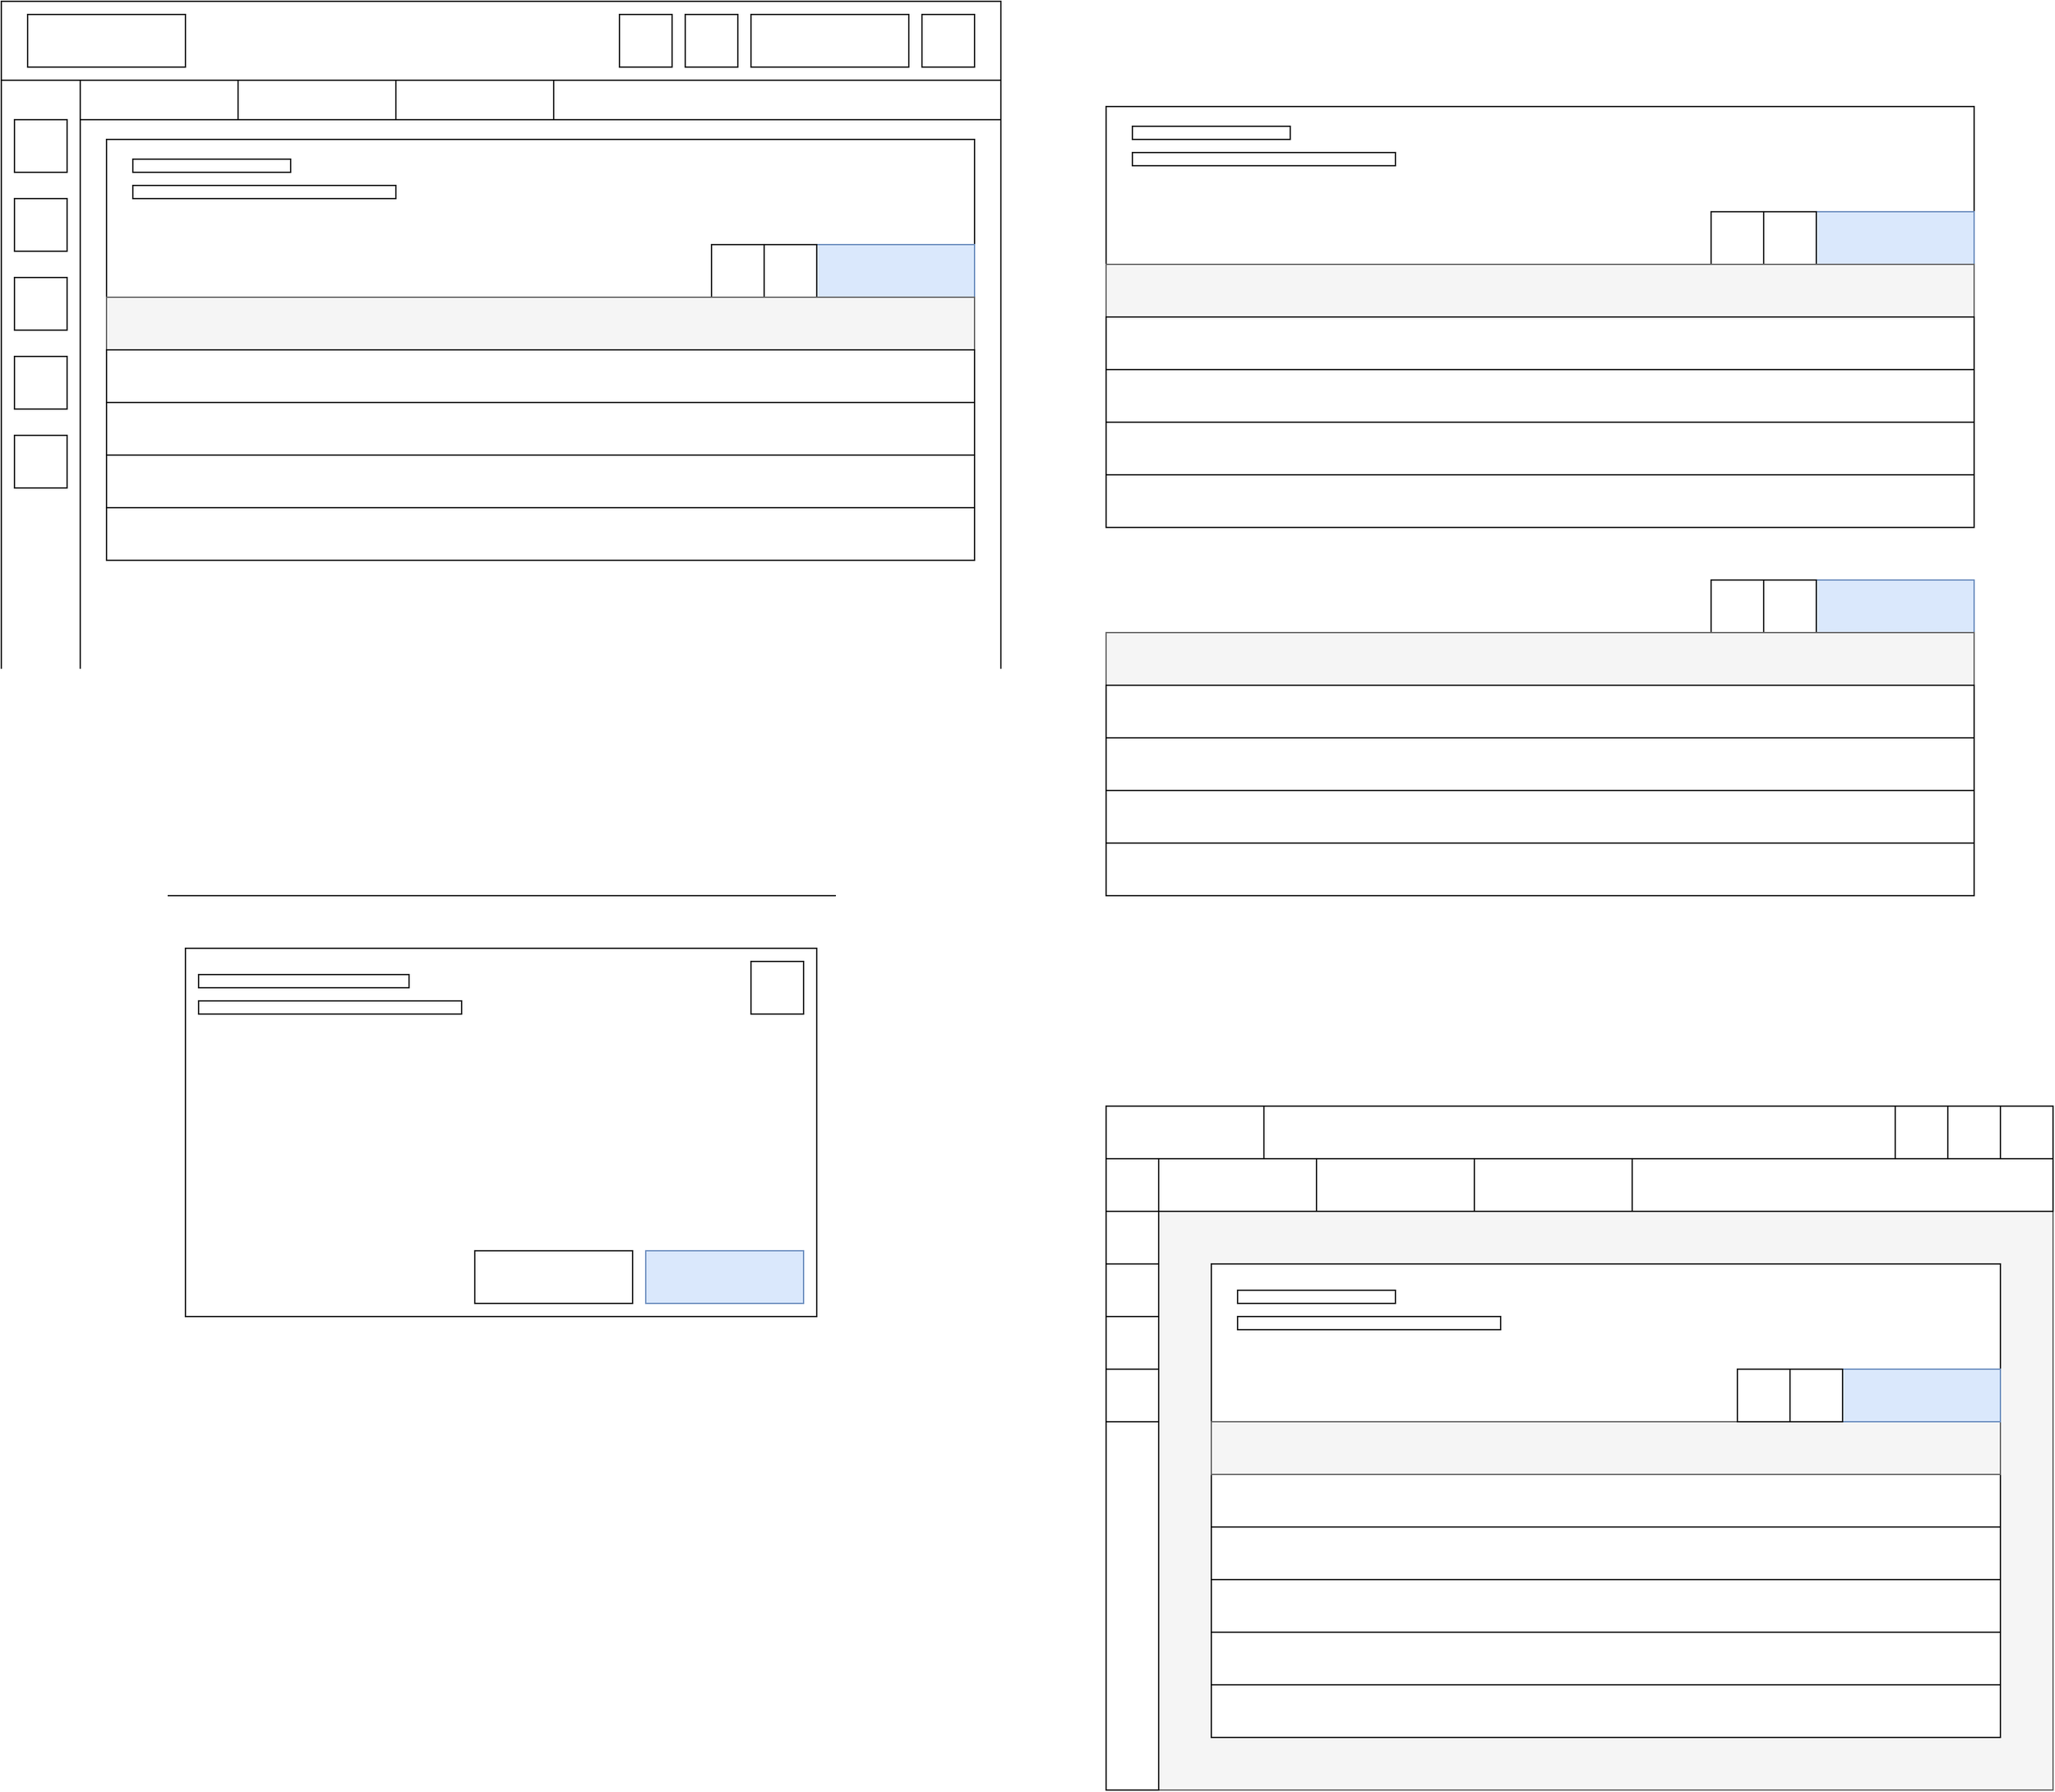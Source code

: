 <mxfile version="24.7.7" pages="2">
  <diagram name="Page-1" id="UCWsZtnA9lqYx4ywq8I0">
    <mxGraphModel dx="1713" dy="1215" grid="1" gridSize="10" guides="1" tooltips="1" connect="1" arrows="1" fold="1" page="1" pageScale="1" pageWidth="827" pageHeight="1169" math="0" shadow="0">
      <root>
        <mxCell id="0" />
        <mxCell id="1" parent="0" />
        <mxCell id="RQYfZE9tsz-IUVp7mctX-1" value="" style="rounded=0;whiteSpace=wrap;html=1;fillColor=#f5f5f5;fontColor=#333333;strokeColor=#666666;" parent="1" vertex="1">
          <mxGeometry x="880" y="880" width="720" height="520" as="geometry" />
        </mxCell>
        <mxCell id="RQYfZE9tsz-IUVp7mctX-2" value="" style="rounded=0;whiteSpace=wrap;html=1;" parent="1" vertex="1">
          <mxGeometry x="40" y="40" width="760" height="680" as="geometry" />
        </mxCell>
        <mxCell id="RQYfZE9tsz-IUVp7mctX-3" value="" style="rounded=0;whiteSpace=wrap;html=1;" parent="1" vertex="1">
          <mxGeometry x="40" y="40" width="760" height="60" as="geometry" />
        </mxCell>
        <mxCell id="RQYfZE9tsz-IUVp7mctX-4" value="" style="rounded=0;whiteSpace=wrap;html=1;" parent="1" vertex="1">
          <mxGeometry x="40" y="100" width="60" height="620" as="geometry" />
        </mxCell>
        <mxCell id="RQYfZE9tsz-IUVp7mctX-5" value="" style="rounded=0;whiteSpace=wrap;html=1;" parent="1" vertex="1">
          <mxGeometry x="100" y="100" width="700" height="30" as="geometry" />
        </mxCell>
        <mxCell id="RQYfZE9tsz-IUVp7mctX-6" value="" style="rounded=0;whiteSpace=wrap;html=1;" parent="1" vertex="1">
          <mxGeometry x="100" y="100" width="120" height="30" as="geometry" />
        </mxCell>
        <mxCell id="RQYfZE9tsz-IUVp7mctX-7" value="" style="rounded=0;whiteSpace=wrap;html=1;" parent="1" vertex="1">
          <mxGeometry x="220" y="100" width="120" height="30" as="geometry" />
        </mxCell>
        <mxCell id="RQYfZE9tsz-IUVp7mctX-8" value="" style="rounded=0;whiteSpace=wrap;html=1;" parent="1" vertex="1">
          <mxGeometry x="340" y="100" width="120" height="30" as="geometry" />
        </mxCell>
        <mxCell id="RQYfZE9tsz-IUVp7mctX-9" value="" style="rounded=0;whiteSpace=wrap;html=1;fillColor=#dae8fc;strokeColor=#6c8ebf;" parent="1" vertex="1">
          <mxGeometry x="1420" y="480" width="120" height="40" as="geometry" />
        </mxCell>
        <mxCell id="RQYfZE9tsz-IUVp7mctX-10" value="" style="rounded=0;whiteSpace=wrap;html=1;" parent="1" vertex="1">
          <mxGeometry x="1380" y="480" width="40" height="40" as="geometry" />
        </mxCell>
        <mxCell id="RQYfZE9tsz-IUVp7mctX-11" value="" style="rounded=0;whiteSpace=wrap;html=1;" parent="1" vertex="1">
          <mxGeometry x="1340" y="480" width="40" height="40" as="geometry" />
        </mxCell>
        <mxCell id="RQYfZE9tsz-IUVp7mctX-12" value="" style="rounded=0;whiteSpace=wrap;html=1;fillColor=#f5f5f5;fontColor=#333333;strokeColor=#666666;" parent="1" vertex="1">
          <mxGeometry x="880" y="520" width="660" height="40" as="geometry" />
        </mxCell>
        <mxCell id="RQYfZE9tsz-IUVp7mctX-13" value="" style="rounded=0;whiteSpace=wrap;html=1;" parent="1" vertex="1">
          <mxGeometry x="880" y="560" width="660" height="40" as="geometry" />
        </mxCell>
        <mxCell id="RQYfZE9tsz-IUVp7mctX-14" value="" style="rounded=0;whiteSpace=wrap;html=1;" parent="1" vertex="1">
          <mxGeometry x="880" y="600" width="660" height="40" as="geometry" />
        </mxCell>
        <mxCell id="RQYfZE9tsz-IUVp7mctX-15" value="" style="rounded=0;whiteSpace=wrap;html=1;" parent="1" vertex="1">
          <mxGeometry x="880" y="640" width="660" height="40" as="geometry" />
        </mxCell>
        <mxCell id="RQYfZE9tsz-IUVp7mctX-16" value="" style="rounded=0;whiteSpace=wrap;html=1;" parent="1" vertex="1">
          <mxGeometry x="880" y="680" width="660" height="40" as="geometry" />
        </mxCell>
        <mxCell id="RQYfZE9tsz-IUVp7mctX-17" value="" style="rounded=0;whiteSpace=wrap;html=1;" parent="1" vertex="1">
          <mxGeometry x="60" y="50" width="120" height="40" as="geometry" />
        </mxCell>
        <mxCell id="RQYfZE9tsz-IUVp7mctX-18" value="" style="rounded=0;whiteSpace=wrap;html=1;" parent="1" vertex="1">
          <mxGeometry x="740" y="50" width="40" height="40" as="geometry" />
        </mxCell>
        <mxCell id="RQYfZE9tsz-IUVp7mctX-19" value="" style="rounded=0;whiteSpace=wrap;html=1;" parent="1" vertex="1">
          <mxGeometry x="610" y="50" width="120" height="40" as="geometry" />
        </mxCell>
        <mxCell id="RQYfZE9tsz-IUVp7mctX-20" value="" style="rounded=0;whiteSpace=wrap;html=1;" parent="1" vertex="1">
          <mxGeometry x="560" y="50" width="40" height="40" as="geometry" />
        </mxCell>
        <mxCell id="RQYfZE9tsz-IUVp7mctX-21" value="" style="rounded=0;whiteSpace=wrap;html=1;" parent="1" vertex="1">
          <mxGeometry x="510" y="50" width="40" height="40" as="geometry" />
        </mxCell>
        <mxCell id="RQYfZE9tsz-IUVp7mctX-22" value="" style="rounded=0;whiteSpace=wrap;html=1;" parent="1" vertex="1">
          <mxGeometry x="50" y="130" width="40" height="40" as="geometry" />
        </mxCell>
        <mxCell id="RQYfZE9tsz-IUVp7mctX-23" value="" style="rounded=0;whiteSpace=wrap;html=1;" parent="1" vertex="1">
          <mxGeometry x="50" y="190" width="40" height="40" as="geometry" />
        </mxCell>
        <mxCell id="RQYfZE9tsz-IUVp7mctX-24" value="" style="rounded=0;whiteSpace=wrap;html=1;" parent="1" vertex="1">
          <mxGeometry x="50" y="250" width="40" height="40" as="geometry" />
        </mxCell>
        <mxCell id="RQYfZE9tsz-IUVp7mctX-25" value="" style="rounded=0;whiteSpace=wrap;html=1;" parent="1" vertex="1">
          <mxGeometry x="50" y="310" width="40" height="40" as="geometry" />
        </mxCell>
        <mxCell id="RQYfZE9tsz-IUVp7mctX-26" value="" style="rounded=0;whiteSpace=wrap;html=1;" parent="1" vertex="1">
          <mxGeometry x="50" y="370" width="40" height="40" as="geometry" />
        </mxCell>
        <mxCell id="RQYfZE9tsz-IUVp7mctX-27" value="" style="rounded=0;whiteSpace=wrap;html=1;" parent="1" vertex="1">
          <mxGeometry x="880" y="120" width="660" height="320" as="geometry" />
        </mxCell>
        <mxCell id="RQYfZE9tsz-IUVp7mctX-28" value="" style="rounded=0;whiteSpace=wrap;html=1;fillColor=#dae8fc;strokeColor=#6c8ebf;" parent="1" vertex="1">
          <mxGeometry x="1420" y="200" width="120" height="40" as="geometry" />
        </mxCell>
        <mxCell id="RQYfZE9tsz-IUVp7mctX-29" value="" style="rounded=0;whiteSpace=wrap;html=1;" parent="1" vertex="1">
          <mxGeometry x="1380" y="200" width="40" height="40" as="geometry" />
        </mxCell>
        <mxCell id="RQYfZE9tsz-IUVp7mctX-30" value="" style="rounded=0;whiteSpace=wrap;html=1;" parent="1" vertex="1">
          <mxGeometry x="1340" y="200" width="40" height="40" as="geometry" />
        </mxCell>
        <mxCell id="RQYfZE9tsz-IUVp7mctX-31" value="" style="rounded=0;whiteSpace=wrap;html=1;fillColor=#f5f5f5;fontColor=#333333;strokeColor=#666666;" parent="1" vertex="1">
          <mxGeometry x="880" y="240" width="660" height="40" as="geometry" />
        </mxCell>
        <mxCell id="RQYfZE9tsz-IUVp7mctX-32" value="" style="rounded=0;whiteSpace=wrap;html=1;" parent="1" vertex="1">
          <mxGeometry x="880" y="280" width="660" height="40" as="geometry" />
        </mxCell>
        <mxCell id="RQYfZE9tsz-IUVp7mctX-33" value="" style="rounded=0;whiteSpace=wrap;html=1;" parent="1" vertex="1">
          <mxGeometry x="880" y="320" width="660" height="40" as="geometry" />
        </mxCell>
        <mxCell id="RQYfZE9tsz-IUVp7mctX-34" value="" style="rounded=0;whiteSpace=wrap;html=1;" parent="1" vertex="1">
          <mxGeometry x="880" y="360" width="660" height="40" as="geometry" />
        </mxCell>
        <mxCell id="RQYfZE9tsz-IUVp7mctX-35" value="" style="rounded=0;whiteSpace=wrap;html=1;" parent="1" vertex="1">
          <mxGeometry x="880" y="400" width="660" height="40" as="geometry" />
        </mxCell>
        <mxCell id="RQYfZE9tsz-IUVp7mctX-36" value="" style="rounded=0;whiteSpace=wrap;html=1;" parent="1" vertex="1">
          <mxGeometry x="900" y="135" width="120" height="10" as="geometry" />
        </mxCell>
        <mxCell id="RQYfZE9tsz-IUVp7mctX-37" value="" style="rounded=0;whiteSpace=wrap;html=1;" parent="1" vertex="1">
          <mxGeometry x="900" y="155" width="200" height="10" as="geometry" />
        </mxCell>
        <mxCell id="RQYfZE9tsz-IUVp7mctX-38" value="" style="rounded=0;whiteSpace=wrap;html=1;" parent="1" vertex="1">
          <mxGeometry x="180" y="760" width="480" height="280" as="geometry" />
        </mxCell>
        <mxCell id="RQYfZE9tsz-IUVp7mctX-39" value="" style="rounded=0;whiteSpace=wrap;html=1;fillColor=#dae8fc;strokeColor=#6c8ebf;" parent="1" vertex="1">
          <mxGeometry x="530" y="990" width="120" height="40" as="geometry" />
        </mxCell>
        <mxCell id="RQYfZE9tsz-IUVp7mctX-40" value="" style="rounded=0;whiteSpace=wrap;html=1;" parent="1" vertex="1">
          <mxGeometry x="400" y="990" width="120" height="40" as="geometry" />
        </mxCell>
        <mxCell id="RQYfZE9tsz-IUVp7mctX-41" value="" style="rounded=0;whiteSpace=wrap;html=1;" parent="1" vertex="1">
          <mxGeometry x="610" y="770" width="40" height="40" as="geometry" />
        </mxCell>
        <mxCell id="RQYfZE9tsz-IUVp7mctX-42" value="" style="rounded=0;whiteSpace=wrap;html=1;" parent="1" vertex="1">
          <mxGeometry x="190" y="780" width="160" height="10" as="geometry" />
        </mxCell>
        <mxCell id="RQYfZE9tsz-IUVp7mctX-43" value="" style="rounded=0;whiteSpace=wrap;html=1;" parent="1" vertex="1">
          <mxGeometry x="190" y="800" width="200" height="10" as="geometry" />
        </mxCell>
        <mxCell id="RQYfZE9tsz-IUVp7mctX-44" value="" style="rounded=0;whiteSpace=wrap;html=1;" parent="1" vertex="1">
          <mxGeometry x="120" y="145" width="660" height="320" as="geometry" />
        </mxCell>
        <mxCell id="RQYfZE9tsz-IUVp7mctX-45" value="" style="rounded=0;whiteSpace=wrap;html=1;fillColor=#dae8fc;strokeColor=#6c8ebf;" parent="1" vertex="1">
          <mxGeometry x="660" y="225" width="120" height="40" as="geometry" />
        </mxCell>
        <mxCell id="RQYfZE9tsz-IUVp7mctX-46" value="" style="rounded=0;whiteSpace=wrap;html=1;" parent="1" vertex="1">
          <mxGeometry x="620" y="225" width="40" height="40" as="geometry" />
        </mxCell>
        <mxCell id="RQYfZE9tsz-IUVp7mctX-47" value="" style="rounded=0;whiteSpace=wrap;html=1;" parent="1" vertex="1">
          <mxGeometry x="580" y="225" width="40" height="40" as="geometry" />
        </mxCell>
        <mxCell id="RQYfZE9tsz-IUVp7mctX-48" value="" style="rounded=0;whiteSpace=wrap;html=1;fillColor=#f5f5f5;fontColor=#333333;strokeColor=#666666;" parent="1" vertex="1">
          <mxGeometry x="120" y="265" width="660" height="40" as="geometry" />
        </mxCell>
        <mxCell id="RQYfZE9tsz-IUVp7mctX-49" value="" style="rounded=0;whiteSpace=wrap;html=1;" parent="1" vertex="1">
          <mxGeometry x="120" y="305" width="660" height="40" as="geometry" />
        </mxCell>
        <mxCell id="RQYfZE9tsz-IUVp7mctX-50" value="" style="rounded=0;whiteSpace=wrap;html=1;" parent="1" vertex="1">
          <mxGeometry x="120" y="345" width="660" height="40" as="geometry" />
        </mxCell>
        <mxCell id="RQYfZE9tsz-IUVp7mctX-51" value="" style="rounded=0;whiteSpace=wrap;html=1;" parent="1" vertex="1">
          <mxGeometry x="120" y="385" width="660" height="40" as="geometry" />
        </mxCell>
        <mxCell id="RQYfZE9tsz-IUVp7mctX-52" value="" style="rounded=0;whiteSpace=wrap;html=1;" parent="1" vertex="1">
          <mxGeometry x="120" y="425" width="660" height="40" as="geometry" />
        </mxCell>
        <mxCell id="RQYfZE9tsz-IUVp7mctX-53" value="" style="rounded=0;whiteSpace=wrap;html=1;" parent="1" vertex="1">
          <mxGeometry x="140" y="160" width="120" height="10" as="geometry" />
        </mxCell>
        <mxCell id="RQYfZE9tsz-IUVp7mctX-54" value="" style="rounded=0;whiteSpace=wrap;html=1;" parent="1" vertex="1">
          <mxGeometry x="140" y="180" width="200" height="10" as="geometry" />
        </mxCell>
        <mxCell id="RQYfZE9tsz-IUVp7mctX-55" value="" style="rounded=0;whiteSpace=wrap;html=1;" parent="1" vertex="1">
          <mxGeometry x="880" y="880" width="720" height="40" as="geometry" />
        </mxCell>
        <mxCell id="RQYfZE9tsz-IUVp7mctX-56" value="" style="rounded=0;whiteSpace=wrap;html=1;" parent="1" vertex="1">
          <mxGeometry x="1560" y="880" width="40" height="40" as="geometry" />
        </mxCell>
        <mxCell id="RQYfZE9tsz-IUVp7mctX-57" value="" style="rounded=0;whiteSpace=wrap;html=1;" parent="1" vertex="1">
          <mxGeometry x="1520" y="880" width="40" height="40" as="geometry" />
        </mxCell>
        <mxCell id="RQYfZE9tsz-IUVp7mctX-58" value="" style="rounded=0;whiteSpace=wrap;html=1;" parent="1" vertex="1">
          <mxGeometry x="1480" y="880" width="40" height="40" as="geometry" />
        </mxCell>
        <mxCell id="RQYfZE9tsz-IUVp7mctX-59" value="" style="rounded=0;whiteSpace=wrap;html=1;" parent="1" vertex="1">
          <mxGeometry x="880" y="880" width="120" height="40" as="geometry" />
        </mxCell>
        <mxCell id="RQYfZE9tsz-IUVp7mctX-60" value="" style="rounded=0;whiteSpace=wrap;html=1;" parent="1" vertex="1">
          <mxGeometry x="880" y="920" width="40" height="480" as="geometry" />
        </mxCell>
        <mxCell id="RQYfZE9tsz-IUVp7mctX-61" value="" style="rounded=0;whiteSpace=wrap;html=1;" parent="1" vertex="1">
          <mxGeometry x="880" y="920" width="40" height="40" as="geometry" />
        </mxCell>
        <mxCell id="RQYfZE9tsz-IUVp7mctX-62" value="" style="rounded=0;whiteSpace=wrap;html=1;" parent="1" vertex="1">
          <mxGeometry x="880" y="960" width="40" height="40" as="geometry" />
        </mxCell>
        <mxCell id="RQYfZE9tsz-IUVp7mctX-63" value="" style="rounded=0;whiteSpace=wrap;html=1;" parent="1" vertex="1">
          <mxGeometry x="880" y="1000" width="40" height="40" as="geometry" />
        </mxCell>
        <mxCell id="RQYfZE9tsz-IUVp7mctX-64" value="" style="rounded=0;whiteSpace=wrap;html=1;" parent="1" vertex="1">
          <mxGeometry x="880" y="1040" width="40" height="40" as="geometry" />
        </mxCell>
        <mxCell id="RQYfZE9tsz-IUVp7mctX-65" value="" style="rounded=0;whiteSpace=wrap;html=1;" parent="1" vertex="1">
          <mxGeometry x="880" y="1080" width="40" height="40" as="geometry" />
        </mxCell>
        <mxCell id="RQYfZE9tsz-IUVp7mctX-66" value="" style="rounded=0;whiteSpace=wrap;html=1;" parent="1" vertex="1">
          <mxGeometry x="920" y="920" width="680" height="40" as="geometry" />
        </mxCell>
        <mxCell id="RQYfZE9tsz-IUVp7mctX-67" value="" style="rounded=0;whiteSpace=wrap;html=1;" parent="1" vertex="1">
          <mxGeometry x="920" y="920" width="120" height="40" as="geometry" />
        </mxCell>
        <mxCell id="RQYfZE9tsz-IUVp7mctX-68" value="" style="rounded=0;whiteSpace=wrap;html=1;" parent="1" vertex="1">
          <mxGeometry x="1040" y="920" width="120" height="40" as="geometry" />
        </mxCell>
        <mxCell id="RQYfZE9tsz-IUVp7mctX-69" value="" style="rounded=0;whiteSpace=wrap;html=1;" parent="1" vertex="1">
          <mxGeometry x="1160" y="920" width="120" height="40" as="geometry" />
        </mxCell>
        <mxCell id="RQYfZE9tsz-IUVp7mctX-70" value="" style="rounded=0;whiteSpace=wrap;html=1;" parent="1" vertex="1">
          <mxGeometry x="960" y="1000" width="600" height="360" as="geometry" />
        </mxCell>
        <mxCell id="RQYfZE9tsz-IUVp7mctX-71" value="" style="rounded=0;whiteSpace=wrap;html=1;" parent="1" vertex="1">
          <mxGeometry x="960" y="1320" width="600" height="40" as="geometry" />
        </mxCell>
        <mxCell id="RQYfZE9tsz-IUVp7mctX-72" value="" style="rounded=0;whiteSpace=wrap;html=1;" parent="1" vertex="1">
          <mxGeometry x="960" y="1280" width="600" height="40" as="geometry" />
        </mxCell>
        <mxCell id="RQYfZE9tsz-IUVp7mctX-73" value="" style="rounded=0;whiteSpace=wrap;html=1;" parent="1" vertex="1">
          <mxGeometry x="960" y="1240" width="600" height="40" as="geometry" />
        </mxCell>
        <mxCell id="RQYfZE9tsz-IUVp7mctX-74" value="" style="rounded=0;whiteSpace=wrap;html=1;" parent="1" vertex="1">
          <mxGeometry x="960" y="1200" width="600" height="40" as="geometry" />
        </mxCell>
        <mxCell id="RQYfZE9tsz-IUVp7mctX-75" value="" style="rounded=0;whiteSpace=wrap;html=1;" parent="1" vertex="1">
          <mxGeometry x="960" y="1160" width="600" height="40" as="geometry" />
        </mxCell>
        <mxCell id="RQYfZE9tsz-IUVp7mctX-76" value="" style="rounded=0;whiteSpace=wrap;html=1;fillColor=#f5f5f5;fontColor=#333333;strokeColor=#666666;" parent="1" vertex="1">
          <mxGeometry x="960" y="1120" width="600" height="40" as="geometry" />
        </mxCell>
        <mxCell id="RQYfZE9tsz-IUVp7mctX-77" value="" style="rounded=0;whiteSpace=wrap;html=1;fillColor=#dae8fc;strokeColor=#6c8ebf;" parent="1" vertex="1">
          <mxGeometry x="1440" y="1080" width="120" height="40" as="geometry" />
        </mxCell>
        <mxCell id="RQYfZE9tsz-IUVp7mctX-78" value="" style="rounded=0;whiteSpace=wrap;html=1;" parent="1" vertex="1">
          <mxGeometry x="1400" y="1080" width="40" height="40" as="geometry" />
        </mxCell>
        <mxCell id="RQYfZE9tsz-IUVp7mctX-79" value="" style="rounded=0;whiteSpace=wrap;html=1;" parent="1" vertex="1">
          <mxGeometry x="1360" y="1080" width="40" height="40" as="geometry" />
        </mxCell>
        <mxCell id="RQYfZE9tsz-IUVp7mctX-80" value="" style="rounded=0;whiteSpace=wrap;html=1;" parent="1" vertex="1">
          <mxGeometry x="980" y="1020" width="120" height="10" as="geometry" />
        </mxCell>
        <mxCell id="RQYfZE9tsz-IUVp7mctX-81" value="" style="rounded=0;whiteSpace=wrap;html=1;" parent="1" vertex="1">
          <mxGeometry x="980" y="1040" width="200" height="10" as="geometry" />
        </mxCell>
      </root>
    </mxGraphModel>
  </diagram>
  <diagram id="M4GJbO-odtrCZB1o8KRr" name="Page-2">
    <mxGraphModel dx="2570" dy="1823" grid="1" gridSize="10" guides="1" tooltips="1" connect="1" arrows="1" fold="1" page="1" pageScale="1" pageWidth="1169" pageHeight="827" math="0" shadow="0">
      <root>
        <mxCell id="0" />
        <mxCell id="1" parent="0" />
        <mxCell id="O15Xod33sUJKydnNuu2S-49" value="" style="rounded=0;whiteSpace=wrap;html=1;fillColor=#f5f5f5;fontColor=#333333;strokeColor=#666666;" vertex="1" parent="1">
          <mxGeometry x="50" y="50" width="1080" height="720" as="geometry" />
        </mxCell>
        <mxCell id="O15Xod33sUJKydnNuu2S-50" value="" style="rounded=0;whiteSpace=wrap;html=1;" vertex="1" parent="1">
          <mxGeometry x="50" y="50" width="1080" height="40" as="geometry" />
        </mxCell>
        <mxCell id="O15Xod33sUJKydnNuu2S-51" value="" style="rounded=0;whiteSpace=wrap;html=1;" vertex="1" parent="1">
          <mxGeometry x="50" y="90" width="40" height="680" as="geometry" />
        </mxCell>
        <mxCell id="O15Xod33sUJKydnNuu2S-52" value="" style="rounded=0;whiteSpace=wrap;html=1;" vertex="1" parent="1">
          <mxGeometry x="1100" y="60" width="20" height="20" as="geometry" />
        </mxCell>
        <mxCell id="O15Xod33sUJKydnNuu2S-53" value="" style="rounded=0;whiteSpace=wrap;html=1;" vertex="1" parent="1">
          <mxGeometry x="60" y="110" width="20" height="20" as="geometry" />
        </mxCell>
        <mxCell id="O15Xod33sUJKydnNuu2S-54" value="" style="rounded=0;whiteSpace=wrap;html=1;" vertex="1" parent="1">
          <mxGeometry x="1010" y="60" width="80" height="20" as="geometry" />
        </mxCell>
        <mxCell id="O15Xod33sUJKydnNuu2S-55" value="" style="rounded=0;whiteSpace=wrap;html=1;" vertex="1" parent="1">
          <mxGeometry x="980" y="60" width="20" height="20" as="geometry" />
        </mxCell>
        <mxCell id="O15Xod33sUJKydnNuu2S-56" value="" style="rounded=0;whiteSpace=wrap;html=1;" vertex="1" parent="1">
          <mxGeometry x="950" y="60" width="20" height="20" as="geometry" />
        </mxCell>
        <mxCell id="O15Xod33sUJKydnNuu2S-57" value="" style="rounded=0;whiteSpace=wrap;html=1;" vertex="1" parent="1">
          <mxGeometry x="920" y="60" width="20" height="20" as="geometry" />
        </mxCell>
        <mxCell id="O15Xod33sUJKydnNuu2S-58" value="" style="rounded=0;whiteSpace=wrap;html=1;" vertex="1" parent="1">
          <mxGeometry x="60" y="60" width="80" height="20" as="geometry" />
        </mxCell>
        <mxCell id="O15Xod33sUJKydnNuu2S-59" value="" style="rounded=0;whiteSpace=wrap;html=1;" vertex="1" parent="1">
          <mxGeometry x="60" y="150" width="20" height="20" as="geometry" />
        </mxCell>
        <mxCell id="O15Xod33sUJKydnNuu2S-60" value="" style="rounded=0;whiteSpace=wrap;html=1;" vertex="1" parent="1">
          <mxGeometry x="60" y="190" width="20" height="20" as="geometry" />
        </mxCell>
        <mxCell id="O15Xod33sUJKydnNuu2S-61" value="" style="rounded=0;whiteSpace=wrap;html=1;" vertex="1" parent="1">
          <mxGeometry x="60" y="230" width="20" height="20" as="geometry" />
        </mxCell>
        <mxCell id="O15Xod33sUJKydnNuu2S-62" value="" style="rounded=0;whiteSpace=wrap;html=1;" vertex="1" parent="1">
          <mxGeometry x="60" y="270" width="20" height="20" as="geometry" />
        </mxCell>
        <mxCell id="O15Xod33sUJKydnNuu2S-63" value="" style="rounded=0;whiteSpace=wrap;html=1;" vertex="1" parent="1">
          <mxGeometry x="60" y="310" width="20" height="20" as="geometry" />
        </mxCell>
        <mxCell id="O15Xod33sUJKydnNuu2S-64" value="" style="rounded=0;whiteSpace=wrap;html=1;fillColor=#f5f5f5;fontColor=#333333;strokeColor=#666666;" vertex="1" parent="1">
          <mxGeometry x="1210" y="50" width="1080" height="720" as="geometry" />
        </mxCell>
        <mxCell id="O15Xod33sUJKydnNuu2S-65" value="" style="rounded=0;whiteSpace=wrap;html=1;" vertex="1" parent="1">
          <mxGeometry x="1210" y="50" width="1080" height="40" as="geometry" />
        </mxCell>
        <mxCell id="O15Xod33sUJKydnNuu2S-66" value="" style="rounded=0;whiteSpace=wrap;html=1;" vertex="1" parent="1">
          <mxGeometry x="1210" y="90" width="40" height="680" as="geometry" />
        </mxCell>
        <mxCell id="O15Xod33sUJKydnNuu2S-67" value="" style="rounded=0;whiteSpace=wrap;html=1;" vertex="1" parent="1">
          <mxGeometry x="2260" y="60" width="20" height="20" as="geometry" />
        </mxCell>
        <mxCell id="O15Xod33sUJKydnNuu2S-68" value="" style="rounded=0;whiteSpace=wrap;html=1;" vertex="1" parent="1">
          <mxGeometry x="1220" y="110" width="20" height="20" as="geometry" />
        </mxCell>
        <mxCell id="O15Xod33sUJKydnNuu2S-69" value="" style="rounded=0;whiteSpace=wrap;html=1;" vertex="1" parent="1">
          <mxGeometry x="2170" y="60" width="80" height="20" as="geometry" />
        </mxCell>
        <mxCell id="O15Xod33sUJKydnNuu2S-70" value="" style="rounded=0;whiteSpace=wrap;html=1;" vertex="1" parent="1">
          <mxGeometry x="2140" y="60" width="20" height="20" as="geometry" />
        </mxCell>
        <mxCell id="O15Xod33sUJKydnNuu2S-71" value="" style="rounded=0;whiteSpace=wrap;html=1;" vertex="1" parent="1">
          <mxGeometry x="2110" y="60" width="20" height="20" as="geometry" />
        </mxCell>
        <mxCell id="O15Xod33sUJKydnNuu2S-72" value="" style="rounded=0;whiteSpace=wrap;html=1;" vertex="1" parent="1">
          <mxGeometry x="2080" y="60" width="20" height="20" as="geometry" />
        </mxCell>
        <mxCell id="O15Xod33sUJKydnNuu2S-73" value="" style="rounded=0;whiteSpace=wrap;html=1;" vertex="1" parent="1">
          <mxGeometry x="1220" y="60" width="80" height="20" as="geometry" />
        </mxCell>
        <mxCell id="O15Xod33sUJKydnNuu2S-74" value="" style="rounded=0;whiteSpace=wrap;html=1;" vertex="1" parent="1">
          <mxGeometry x="1220" y="150" width="20" height="20" as="geometry" />
        </mxCell>
        <mxCell id="O15Xod33sUJKydnNuu2S-75" value="" style="rounded=0;whiteSpace=wrap;html=1;" vertex="1" parent="1">
          <mxGeometry x="1220" y="190" width="20" height="20" as="geometry" />
        </mxCell>
        <mxCell id="O15Xod33sUJKydnNuu2S-76" value="" style="rounded=0;whiteSpace=wrap;html=1;" vertex="1" parent="1">
          <mxGeometry x="1220" y="230" width="20" height="20" as="geometry" />
        </mxCell>
        <mxCell id="O15Xod33sUJKydnNuu2S-77" value="" style="rounded=0;whiteSpace=wrap;html=1;" vertex="1" parent="1">
          <mxGeometry x="1220" y="270" width="20" height="20" as="geometry" />
        </mxCell>
        <mxCell id="O15Xod33sUJKydnNuu2S-78" value="" style="rounded=0;whiteSpace=wrap;html=1;" vertex="1" parent="1">
          <mxGeometry x="1220" y="310" width="20" height="20" as="geometry" />
        </mxCell>
        <mxCell id="O15Xod33sUJKydnNuu2S-79" value="" style="rounded=0;whiteSpace=wrap;html=1;" vertex="1" parent="1">
          <mxGeometry x="1250" y="90" width="1040" height="40" as="geometry" />
        </mxCell>
        <mxCell id="O15Xod33sUJKydnNuu2S-80" value="" style="rounded=0;whiteSpace=wrap;html=1;" vertex="1" parent="1">
          <mxGeometry x="1250" y="90" width="120" height="40" as="geometry" />
        </mxCell>
        <mxCell id="O15Xod33sUJKydnNuu2S-81" value="" style="rounded=0;whiteSpace=wrap;html=1;" vertex="1" parent="1">
          <mxGeometry x="1370" y="90" width="120" height="40" as="geometry" />
        </mxCell>
        <mxCell id="O15Xod33sUJKydnNuu2S-82" value="" style="rounded=0;whiteSpace=wrap;html=1;" vertex="1" parent="1">
          <mxGeometry x="1490" y="90" width="120" height="40" as="geometry" />
        </mxCell>
        <mxCell id="O15Xod33sUJKydnNuu2S-83" value="" style="rounded=0;whiteSpace=wrap;html=1;" vertex="1" parent="1">
          <mxGeometry x="1270" y="150" width="1000" height="500" as="geometry" />
        </mxCell>
        <mxCell id="O15Xod33sUJKydnNuu2S-84" value="&lt;h1 style=&quot;margin-top: 0px;&quot;&gt;Heading&lt;/h1&gt;&lt;p&gt;Lorem ipsum dolor sit amet, consectetur adipisicing elit, sed do eiusmod tempor incididunt ut labore et dolore magna aliqua.&lt;/p&gt;" style="text;html=1;whiteSpace=wrap;overflow=hidden;rounded=0;" vertex="1" parent="1">
          <mxGeometry x="1280" y="160" width="420" height="120" as="geometry" />
        </mxCell>
        <mxCell id="O15Xod33sUJKydnNuu2S-85" value="" style="rounded=0;whiteSpace=wrap;html=1;" vertex="1" parent="1">
          <mxGeometry x="1270" y="610" width="1000" height="40" as="geometry" />
        </mxCell>
        <mxCell id="O15Xod33sUJKydnNuu2S-86" value="" style="rounded=0;whiteSpace=wrap;html=1;" vertex="1" parent="1">
          <mxGeometry x="1270" y="570" width="1000" height="40" as="geometry" />
        </mxCell>
        <mxCell id="O15Xod33sUJKydnNuu2S-87" value="" style="rounded=0;whiteSpace=wrap;html=1;" vertex="1" parent="1">
          <mxGeometry x="1270" y="530" width="1000" height="40" as="geometry" />
        </mxCell>
        <mxCell id="O15Xod33sUJKydnNuu2S-88" value="" style="rounded=0;whiteSpace=wrap;html=1;" vertex="1" parent="1">
          <mxGeometry x="1270" y="490" width="1000" height="40" as="geometry" />
        </mxCell>
        <mxCell id="O15Xod33sUJKydnNuu2S-89" value="" style="rounded=0;whiteSpace=wrap;html=1;" vertex="1" parent="1">
          <mxGeometry x="1270" y="450" width="1000" height="40" as="geometry" />
        </mxCell>
        <mxCell id="O15Xod33sUJKydnNuu2S-90" value="" style="rounded=0;whiteSpace=wrap;html=1;" vertex="1" parent="1">
          <mxGeometry x="1270" y="410" width="1000" height="40" as="geometry" />
        </mxCell>
        <mxCell id="O15Xod33sUJKydnNuu2S-91" value="" style="rounded=0;whiteSpace=wrap;html=1;" vertex="1" parent="1">
          <mxGeometry x="1270" y="370" width="1000" height="40" as="geometry" />
        </mxCell>
        <mxCell id="O15Xod33sUJKydnNuu2S-92" value="" style="rounded=0;whiteSpace=wrap;html=1;" vertex="1" parent="1">
          <mxGeometry x="1270" y="330" width="1000" height="40" as="geometry" />
        </mxCell>
        <mxCell id="O15Xod33sUJKydnNuu2S-93" value="" style="rounded=0;whiteSpace=wrap;html=1;fillColor=#f5f5f5;fontColor=#333333;strokeColor=#666666;" vertex="1" parent="1">
          <mxGeometry x="1270" y="290" width="1000" height="40" as="geometry" />
        </mxCell>
        <mxCell id="O15Xod33sUJKydnNuu2S-94" value="" style="rounded=0;whiteSpace=wrap;html=1;fillColor=#dae8fc;strokeColor=#6c8ebf;" vertex="1" parent="1">
          <mxGeometry x="2150" y="250" width="120" height="40" as="geometry" />
        </mxCell>
        <mxCell id="O15Xod33sUJKydnNuu2S-95" value="" style="rounded=0;whiteSpace=wrap;html=1;" vertex="1" parent="1">
          <mxGeometry x="2110" y="250" width="40" height="40" as="geometry" />
        </mxCell>
        <mxCell id="O15Xod33sUJKydnNuu2S-96" value="" style="rounded=0;whiteSpace=wrap;html=1;" vertex="1" parent="1">
          <mxGeometry x="2070" y="250" width="40" height="40" as="geometry" />
        </mxCell>
      </root>
    </mxGraphModel>
  </diagram>
</mxfile>
